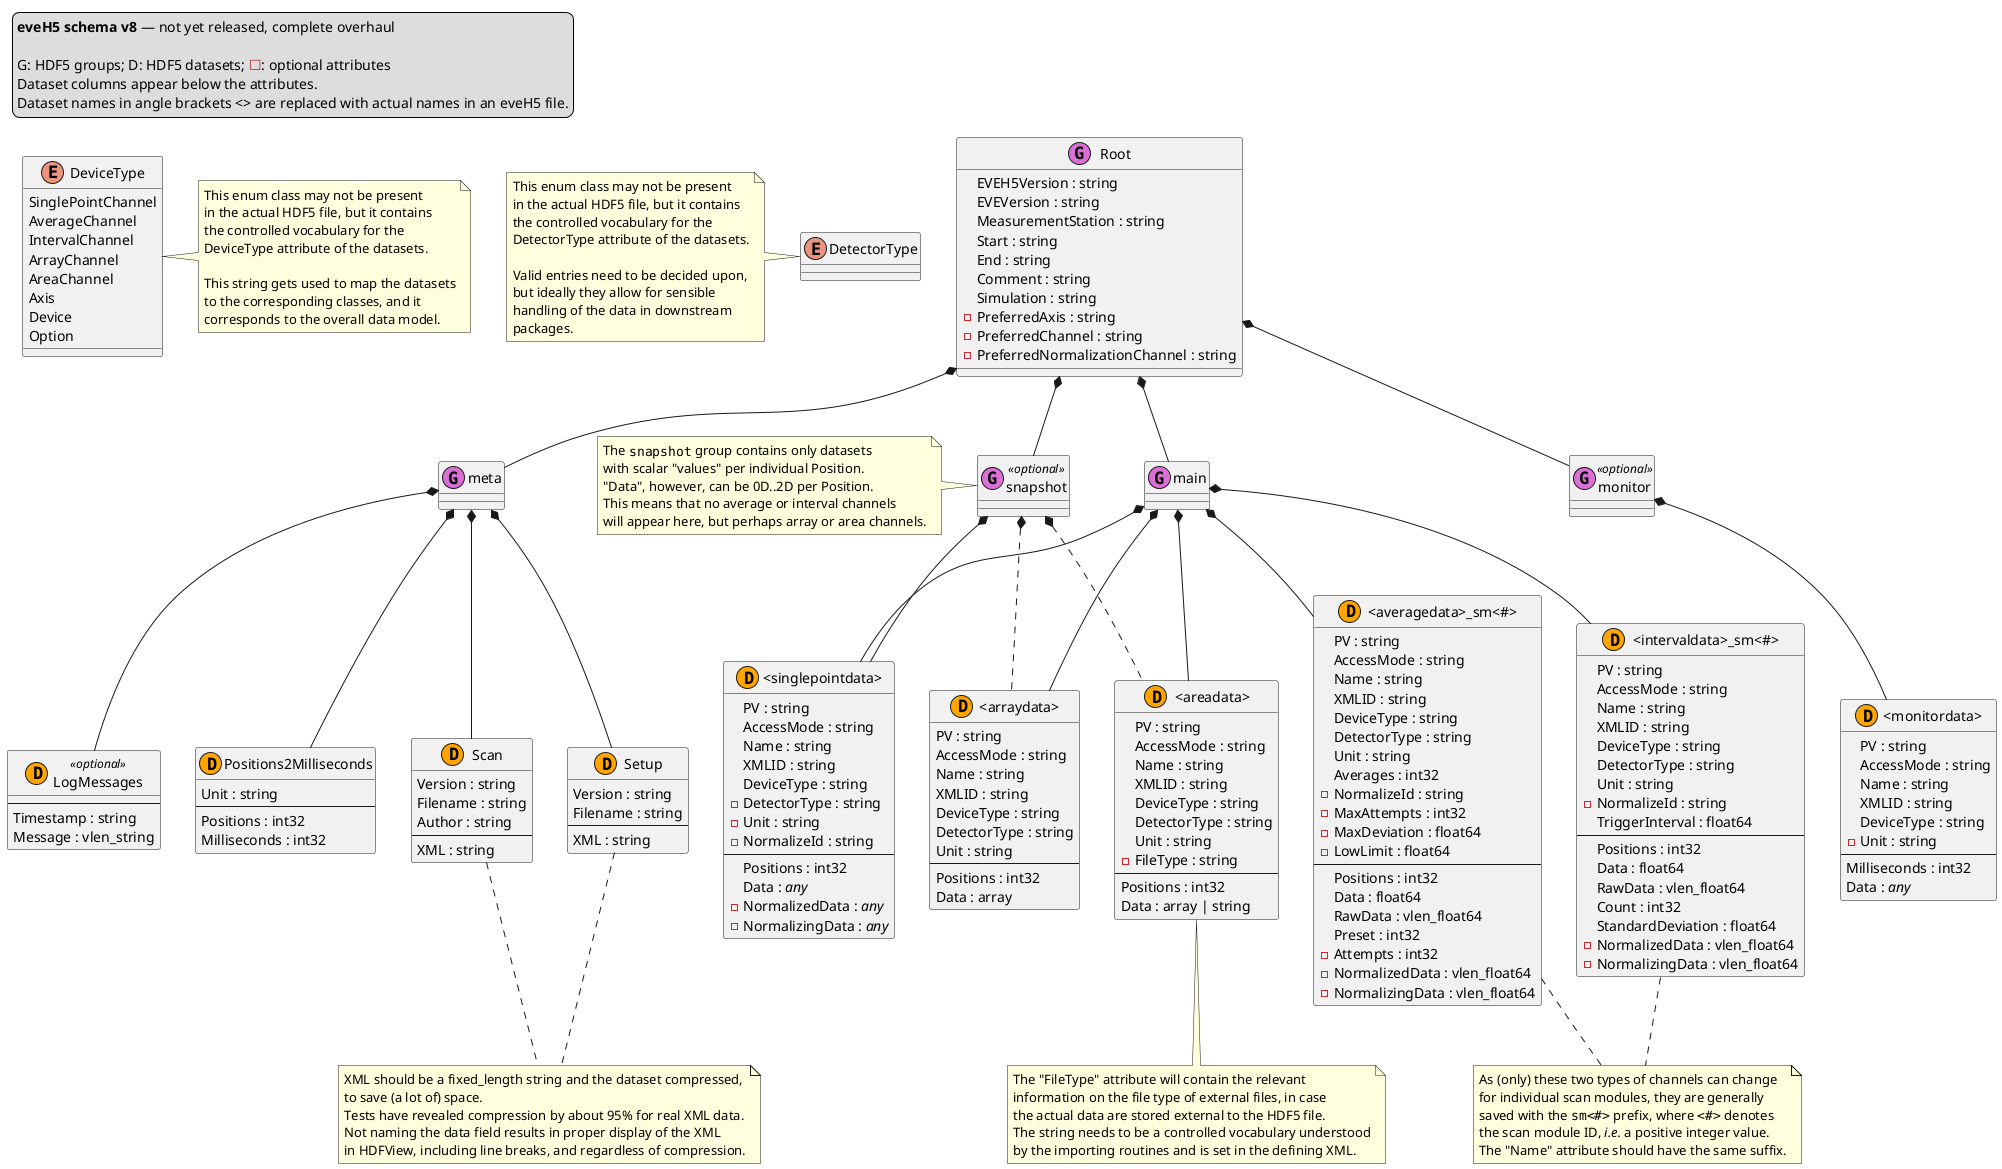 @startuml
'https://plantuml.com/class-diagram

legend top left
    **eveH5 schema v8** <U+2014> not yet released, complete overhaul

    G: HDF5 groups; D: HDF5 datasets; <color:#firebrick><U+2610></color>: optional attributes
    Dataset columns appear below the attributes.
    Dataset names in angle brackets <> are replaced with actual names in an eveH5 file.
    'Name parts in square brackets [] are optional.
endlegend

class Root << (G,orchid) >> {
    EVEH5Version : string
    EVEVersion : string
    MeasurementStation : string
    Start : string
    End : string
    Comment : string
    Simulation : string
    - PreferredAxis : string
    - PreferredChannel : string
    - PreferredNormalizationChannel : string
}

Root *-- monitor
Root *-- main
Root *-- snapshot
Root *-- meta

enum DeviceType {
    SinglePointChannel
    AverageChannel
    IntervalChannel
    ArrayChannel
    AreaChannel
    Axis
    Device
    Option
}
note right of DeviceType
    This enum class may not be present
    in the actual HDF5 file, but it contains
    the controlled vocabulary for the
    DeviceType attribute of the datasets.

    This string gets used to map the datasets
    to the corresponding classes, and it
    corresponds to the overall data model.
endnote

enum DetectorType {
}
note left of DetectorType
    This enum class may not be present
    in the actual HDF5 file, but it contains
    the controlled vocabulary for the
    DetectorType attribute of the datasets.

    Valid entries need to be decided upon,
    but ideally they allow for sensible
    handling of the data in downstream
    packages.
endnote

class monitor << (G,orchid) >> <<optional>> {
}

monitor *-- "<monitordata>"

class main << (G,orchid) >> {}

class snapshot << (G,orchid) >> <<optional>> {}

note left of snapshot
    The ""snapshot"" group contains only datasets
    with scalar "values" per individual Position.
    "Data", however, can be 0D..2D per Position.
    This means that no average or interval channels
    will appear here, but perhaps array or area channels.
endnote

snapshot *-- "<singlepointdata>"
snapshot *.. "<arraydata>"
snapshot *.. "<areadata>"

class meta << (G,orchid) >> {}

meta *-- Positions2Milliseconds
meta *-- Scan
meta *-- Setup
meta *-- LogMessages

class "<singlepointdata>" << (D,orange) >> {
    PV : string
    AccessMode : string
    Name : string
    XMLID : string
    DeviceType : string
    - DetectorType : string
    - Unit : string
    - NormalizeId : string
    --
    Positions : int32
    Data : <i>any</i>
    - NormalizedData : <i>any</i>
    - NormalizingData : <i>any</i>
}

main *-- "<singlepointdata>"
main *-- "<averagedata>_sm<#>"
main *-- "<intervaldata>_sm<#>"
main *-- "<arraydata>"
main *-- "<areadata>"

class "<averagedata>_sm<#>" << (D,orange) >> {
    PV : string
    AccessMode : string
    Name : string
    XMLID : string
    DeviceType : string
    DetectorType : string
    Unit : string
    Averages : int32
    - NormalizeId : string
    - MaxAttempts : int32
    - MaxDeviation : float64
    - LowLimit : float64
    --
    Positions : int32
    Data : float64
    RawData : vlen_float64
    Preset : int32
    - Attempts : int32
    - NormalizedData : vlen_float64
    - NormalizingData : vlen_float64
}

class "<intervaldata>_sm<#>" << (D,orange) >> {
    PV : string
    AccessMode : string
    Name : string
    XMLID : string
    DeviceType : string
    DetectorType : string
    Unit : string
    - NormalizeId : string
    TriggerInterval : float64
    --
    Positions : int32
    Data : float64
    RawData : vlen_float64
    Count : int32
    StandardDeviation : float64
    - NormalizedData : vlen_float64
    - NormalizingData : vlen_float64
}

note as sm_channel_note
    As (only) these two types of channels can change
    for individual scan modules, they are generally
    saved with the ""sm<#>"" prefix, where ""<#>"" denotes
    the scan module ID, <i>i.e.</i> a positive integer value.
    The "Name" attribute should have the same suffix.
end note

"<intervaldata>_sm<#>" .. sm_channel_note
"<averagedata>_sm<#>" .. sm_channel_note

class "<arraydata>" << (D,orange) >> {
    PV : string
    AccessMode : string
    Name : string
    XMLID : string
    DeviceType : string
    DetectorType : string
    Unit : string
    --
    Positions : int32
    Data : array
}

class "<areadata>" << (D,orange) >> {
    PV : string
    AccessMode : string
    Name : string
    XMLID : string
    DeviceType : string
    DetectorType : string
    Unit : string
    - FileType : string
    --
    Positions : int32
    Data : array | string
}

note bottom of "<areadata>"
    The "FileType" attribute will contain the relevant
    information on the file type of external files, in case
    the actual data are stored external to the HDF5 file.
    The string needs to be a controlled vocabulary understood
    by the importing routines and is set in the defining XML.
endnote

class Setup << (D,orange) >> {
    Version : string
    Filename : string
    --
    XML : string
}

class Scan << (D,orange) >> {
    Version : string
    Filename : string
    Author : string
    --
    XML : string
}

class Positions2Milliseconds << (D,orange) >> {
    Unit : string
    --
    Positions : int32
    Milliseconds : int32
}

class LogMessages << (D,orange) >> <<optional>> {
    --
    Timestamp : string
    Message : vlen_string
}

note as SCML_note
    XML should be a fixed_length string and the dataset compressed,
    to save (a lot of) space.
    Tests have revealed compression by about 95% for real XML data.
    Not naming the data field results in proper display of the XML
    in HDFView, including line breaks, and regardless of compression.
end note

Scan .. SCML_note
Setup .. SCML_note

class "<monitordata>" << (D,orange) >> {
    PV : string
    AccessMode : string
    Name : string
    XMLID : string
    DeviceType : string
    - Unit : string
    --
    Milliseconds : int32
    Data : <i>any</i>
}

@enduml